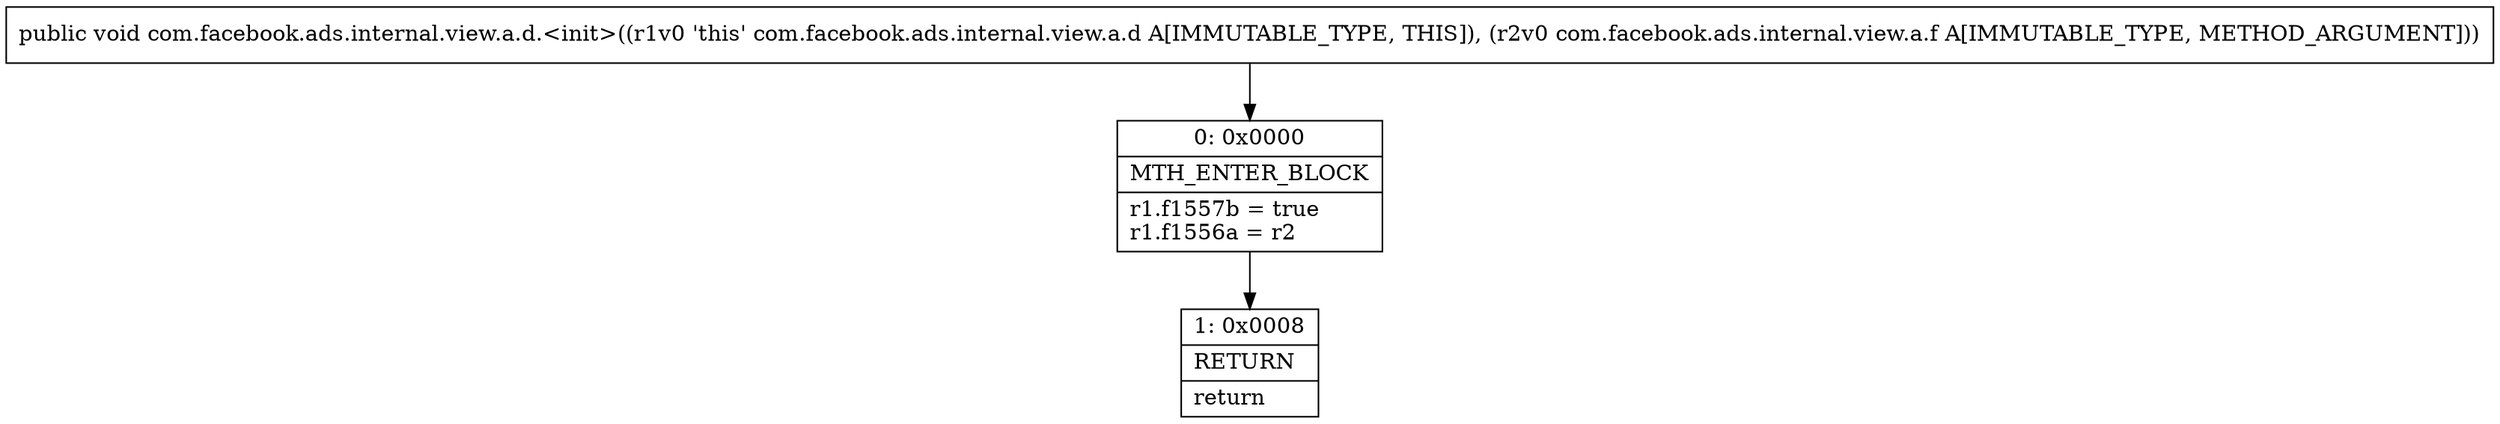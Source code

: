 digraph "CFG forcom.facebook.ads.internal.view.a.d.\<init\>(Lcom\/facebook\/ads\/internal\/view\/a\/f;)V" {
Node_0 [shape=record,label="{0\:\ 0x0000|MTH_ENTER_BLOCK\l|r1.f1557b = true\lr1.f1556a = r2\l}"];
Node_1 [shape=record,label="{1\:\ 0x0008|RETURN\l|return\l}"];
MethodNode[shape=record,label="{public void com.facebook.ads.internal.view.a.d.\<init\>((r1v0 'this' com.facebook.ads.internal.view.a.d A[IMMUTABLE_TYPE, THIS]), (r2v0 com.facebook.ads.internal.view.a.f A[IMMUTABLE_TYPE, METHOD_ARGUMENT])) }"];
MethodNode -> Node_0;
Node_0 -> Node_1;
}

